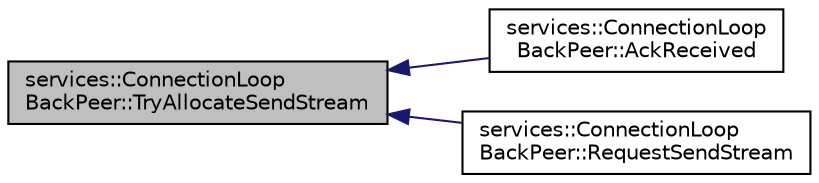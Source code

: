 digraph "services::ConnectionLoopBackPeer::TryAllocateSendStream"
{
 // INTERACTIVE_SVG=YES
  edge [fontname="Helvetica",fontsize="10",labelfontname="Helvetica",labelfontsize="10"];
  node [fontname="Helvetica",fontsize="10",shape=record];
  rankdir="LR";
  Node44 [label="services::ConnectionLoop\lBackPeer::TryAllocateSendStream",height=0.2,width=0.4,color="black", fillcolor="grey75", style="filled", fontcolor="black"];
  Node44 -> Node45 [dir="back",color="midnightblue",fontsize="10",style="solid",fontname="Helvetica"];
  Node45 [label="services::ConnectionLoop\lBackPeer::AckReceived",height=0.2,width=0.4,color="black", fillcolor="white", style="filled",URL="$d7/dff/classservices_1_1_connection_loop_back_peer.html#ad80da06784d44f9c24202f4742f3c71d"];
  Node44 -> Node46 [dir="back",color="midnightblue",fontsize="10",style="solid",fontname="Helvetica"];
  Node46 [label="services::ConnectionLoop\lBackPeer::RequestSendStream",height=0.2,width=0.4,color="black", fillcolor="white", style="filled",URL="$d7/dff/classservices_1_1_connection_loop_back_peer.html#a0ef4b4fe00bc9fdda5e56577d443451a"];
}
